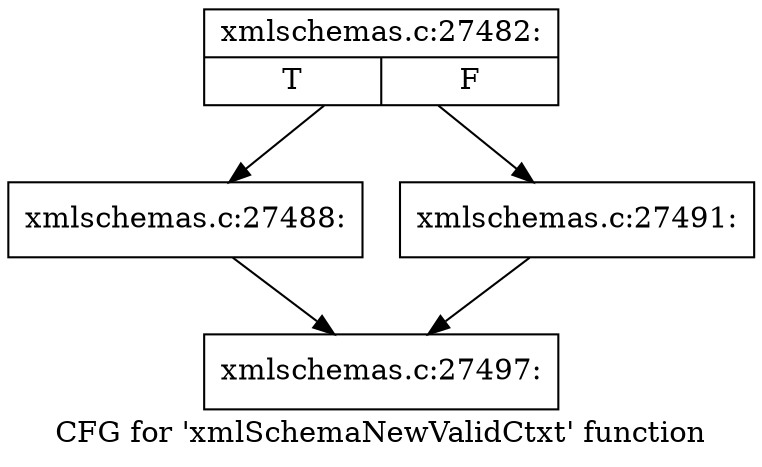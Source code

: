 digraph "CFG for 'xmlSchemaNewValidCtxt' function" {
	label="CFG for 'xmlSchemaNewValidCtxt' function";

	Node0x4e2c370 [shape=record,label="{xmlschemas.c:27482:|{<s0>T|<s1>F}}"];
	Node0x4e2c370 -> Node0x4e2cf40;
	Node0x4e2c370 -> Node0x4e2cf90;
	Node0x4e2cf40 [shape=record,label="{xmlschemas.c:27488:}"];
	Node0x4e2cf40 -> Node0x4df1280;
	Node0x4e2cf90 [shape=record,label="{xmlschemas.c:27491:}"];
	Node0x4e2cf90 -> Node0x4df1280;
	Node0x4df1280 [shape=record,label="{xmlschemas.c:27497:}"];
}
